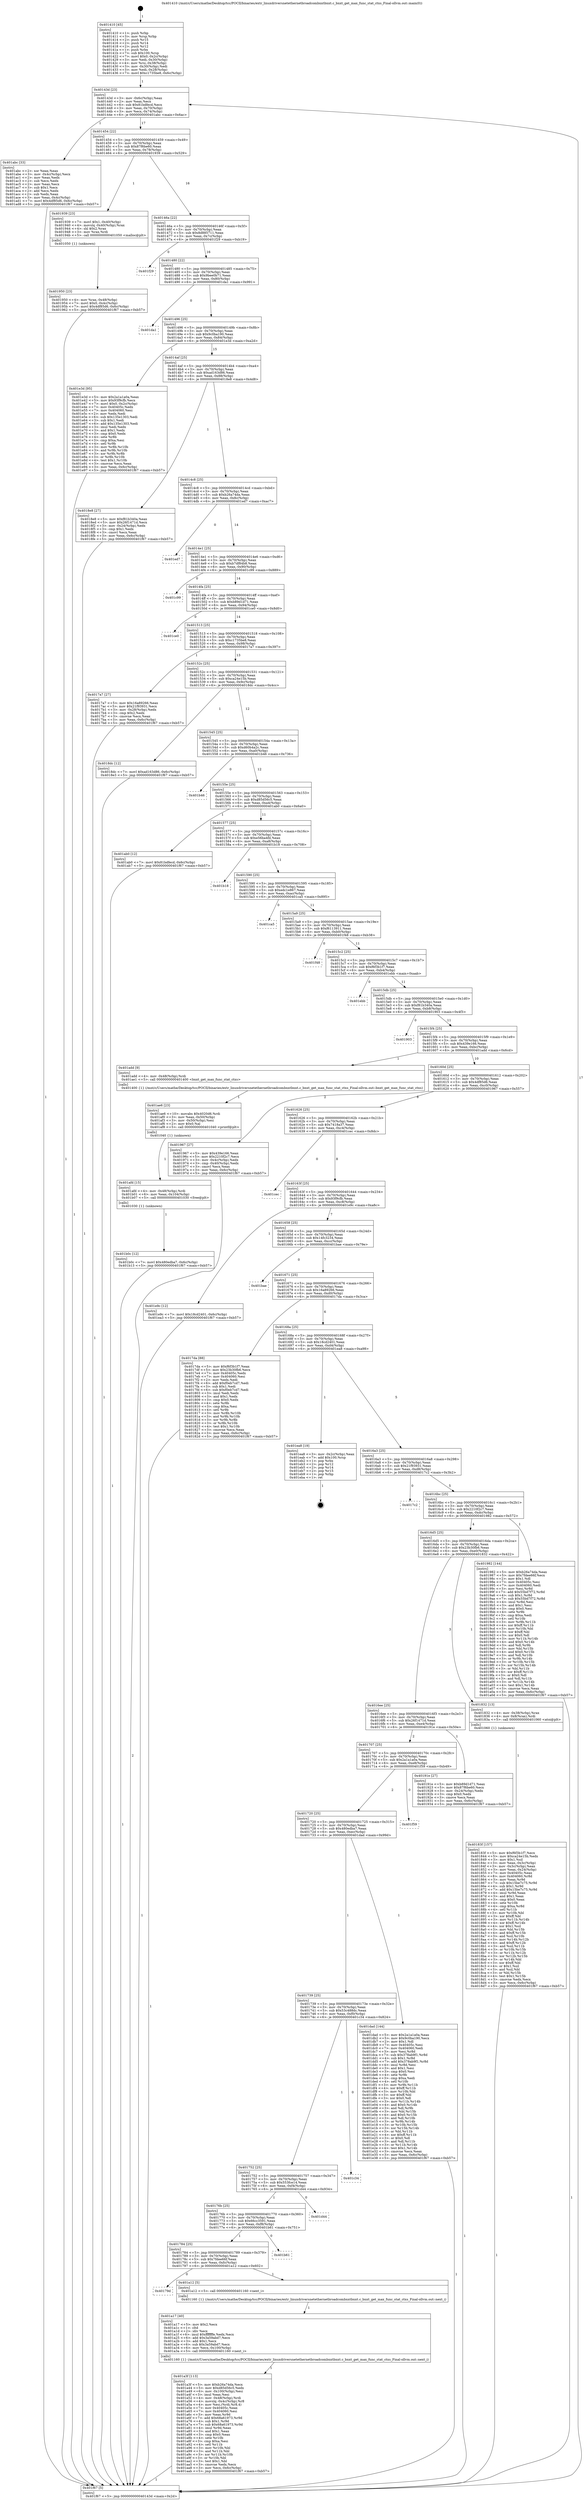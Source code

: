 digraph "0x401410" {
  label = "0x401410 (/mnt/c/Users/mathe/Desktop/tcc/POCII/binaries/extr_linuxdriversnetethernetbroadcombnxtbnxt.c_bnxt_get_max_func_stat_ctxs_Final-ollvm.out::main(0))"
  labelloc = "t"
  node[shape=record]

  Entry [label="",width=0.3,height=0.3,shape=circle,fillcolor=black,style=filled]
  "0x40143d" [label="{
     0x40143d [23]\l
     | [instrs]\l
     &nbsp;&nbsp;0x40143d \<+3\>: mov -0x6c(%rbp),%eax\l
     &nbsp;&nbsp;0x401440 \<+2\>: mov %eax,%ecx\l
     &nbsp;&nbsp;0x401442 \<+6\>: sub $0x81bdfecd,%ecx\l
     &nbsp;&nbsp;0x401448 \<+3\>: mov %eax,-0x70(%rbp)\l
     &nbsp;&nbsp;0x40144b \<+3\>: mov %ecx,-0x74(%rbp)\l
     &nbsp;&nbsp;0x40144e \<+6\>: je 0000000000401abc \<main+0x6ac\>\l
  }"]
  "0x401abc" [label="{
     0x401abc [33]\l
     | [instrs]\l
     &nbsp;&nbsp;0x401abc \<+2\>: xor %eax,%eax\l
     &nbsp;&nbsp;0x401abe \<+3\>: mov -0x4c(%rbp),%ecx\l
     &nbsp;&nbsp;0x401ac1 \<+2\>: mov %eax,%edx\l
     &nbsp;&nbsp;0x401ac3 \<+2\>: sub %ecx,%edx\l
     &nbsp;&nbsp;0x401ac5 \<+2\>: mov %eax,%ecx\l
     &nbsp;&nbsp;0x401ac7 \<+3\>: sub $0x1,%ecx\l
     &nbsp;&nbsp;0x401aca \<+2\>: add %ecx,%edx\l
     &nbsp;&nbsp;0x401acc \<+2\>: sub %edx,%eax\l
     &nbsp;&nbsp;0x401ace \<+3\>: mov %eax,-0x4c(%rbp)\l
     &nbsp;&nbsp;0x401ad1 \<+7\>: movl $0x4df85d6,-0x6c(%rbp)\l
     &nbsp;&nbsp;0x401ad8 \<+5\>: jmp 0000000000401f67 \<main+0xb57\>\l
  }"]
  "0x401454" [label="{
     0x401454 [22]\l
     | [instrs]\l
     &nbsp;&nbsp;0x401454 \<+5\>: jmp 0000000000401459 \<main+0x49\>\l
     &nbsp;&nbsp;0x401459 \<+3\>: mov -0x70(%rbp),%eax\l
     &nbsp;&nbsp;0x40145c \<+5\>: sub $0x87f6be60,%eax\l
     &nbsp;&nbsp;0x401461 \<+3\>: mov %eax,-0x78(%rbp)\l
     &nbsp;&nbsp;0x401464 \<+6\>: je 0000000000401939 \<main+0x529\>\l
  }"]
  Exit [label="",width=0.3,height=0.3,shape=circle,fillcolor=black,style=filled,peripheries=2]
  "0x401939" [label="{
     0x401939 [23]\l
     | [instrs]\l
     &nbsp;&nbsp;0x401939 \<+7\>: movl $0x1,-0x40(%rbp)\l
     &nbsp;&nbsp;0x401940 \<+4\>: movslq -0x40(%rbp),%rax\l
     &nbsp;&nbsp;0x401944 \<+4\>: shl $0x2,%rax\l
     &nbsp;&nbsp;0x401948 \<+3\>: mov %rax,%rdi\l
     &nbsp;&nbsp;0x40194b \<+5\>: call 0000000000401050 \<malloc@plt\>\l
     | [calls]\l
     &nbsp;&nbsp;0x401050 \{1\} (unknown)\l
  }"]
  "0x40146a" [label="{
     0x40146a [22]\l
     | [instrs]\l
     &nbsp;&nbsp;0x40146a \<+5\>: jmp 000000000040146f \<main+0x5f\>\l
     &nbsp;&nbsp;0x40146f \<+3\>: mov -0x70(%rbp),%eax\l
     &nbsp;&nbsp;0x401472 \<+5\>: sub $0x8d885711,%eax\l
     &nbsp;&nbsp;0x401477 \<+3\>: mov %eax,-0x7c(%rbp)\l
     &nbsp;&nbsp;0x40147a \<+6\>: je 0000000000401f29 \<main+0xb19\>\l
  }"]
  "0x401b0c" [label="{
     0x401b0c [12]\l
     | [instrs]\l
     &nbsp;&nbsp;0x401b0c \<+7\>: movl $0x480edba7,-0x6c(%rbp)\l
     &nbsp;&nbsp;0x401b13 \<+5\>: jmp 0000000000401f67 \<main+0xb57\>\l
  }"]
  "0x401f29" [label="{
     0x401f29\l
  }", style=dashed]
  "0x401480" [label="{
     0x401480 [22]\l
     | [instrs]\l
     &nbsp;&nbsp;0x401480 \<+5\>: jmp 0000000000401485 \<main+0x75\>\l
     &nbsp;&nbsp;0x401485 \<+3\>: mov -0x70(%rbp),%eax\l
     &nbsp;&nbsp;0x401488 \<+5\>: sub $0x9bee0b71,%eax\l
     &nbsp;&nbsp;0x40148d \<+3\>: mov %eax,-0x80(%rbp)\l
     &nbsp;&nbsp;0x401490 \<+6\>: je 0000000000401da1 \<main+0x991\>\l
  }"]
  "0x401afd" [label="{
     0x401afd [15]\l
     | [instrs]\l
     &nbsp;&nbsp;0x401afd \<+4\>: mov -0x48(%rbp),%rdi\l
     &nbsp;&nbsp;0x401b01 \<+6\>: mov %eax,-0x104(%rbp)\l
     &nbsp;&nbsp;0x401b07 \<+5\>: call 0000000000401030 \<free@plt\>\l
     | [calls]\l
     &nbsp;&nbsp;0x401030 \{1\} (unknown)\l
  }"]
  "0x401da1" [label="{
     0x401da1\l
  }", style=dashed]
  "0x401496" [label="{
     0x401496 [25]\l
     | [instrs]\l
     &nbsp;&nbsp;0x401496 \<+5\>: jmp 000000000040149b \<main+0x8b\>\l
     &nbsp;&nbsp;0x40149b \<+3\>: mov -0x70(%rbp),%eax\l
     &nbsp;&nbsp;0x40149e \<+5\>: sub $0x9c0ba190,%eax\l
     &nbsp;&nbsp;0x4014a3 \<+6\>: mov %eax,-0x84(%rbp)\l
     &nbsp;&nbsp;0x4014a9 \<+6\>: je 0000000000401e3d \<main+0xa2d\>\l
  }"]
  "0x401ae6" [label="{
     0x401ae6 [23]\l
     | [instrs]\l
     &nbsp;&nbsp;0x401ae6 \<+10\>: movabs $0x4020d6,%rdi\l
     &nbsp;&nbsp;0x401af0 \<+3\>: mov %eax,-0x50(%rbp)\l
     &nbsp;&nbsp;0x401af3 \<+3\>: mov -0x50(%rbp),%esi\l
     &nbsp;&nbsp;0x401af6 \<+2\>: mov $0x0,%al\l
     &nbsp;&nbsp;0x401af8 \<+5\>: call 0000000000401040 \<printf@plt\>\l
     | [calls]\l
     &nbsp;&nbsp;0x401040 \{1\} (unknown)\l
  }"]
  "0x401e3d" [label="{
     0x401e3d [95]\l
     | [instrs]\l
     &nbsp;&nbsp;0x401e3d \<+5\>: mov $0x2a1a1a0a,%eax\l
     &nbsp;&nbsp;0x401e42 \<+5\>: mov $0x93f9cfb,%ecx\l
     &nbsp;&nbsp;0x401e47 \<+7\>: movl $0x0,-0x2c(%rbp)\l
     &nbsp;&nbsp;0x401e4e \<+7\>: mov 0x40405c,%edx\l
     &nbsp;&nbsp;0x401e55 \<+7\>: mov 0x404060,%esi\l
     &nbsp;&nbsp;0x401e5c \<+2\>: mov %edx,%edi\l
     &nbsp;&nbsp;0x401e5e \<+6\>: sub $0x135e1303,%edi\l
     &nbsp;&nbsp;0x401e64 \<+3\>: sub $0x1,%edi\l
     &nbsp;&nbsp;0x401e67 \<+6\>: add $0x135e1303,%edi\l
     &nbsp;&nbsp;0x401e6d \<+3\>: imul %edi,%edx\l
     &nbsp;&nbsp;0x401e70 \<+3\>: and $0x1,%edx\l
     &nbsp;&nbsp;0x401e73 \<+3\>: cmp $0x0,%edx\l
     &nbsp;&nbsp;0x401e76 \<+4\>: sete %r8b\l
     &nbsp;&nbsp;0x401e7a \<+3\>: cmp $0xa,%esi\l
     &nbsp;&nbsp;0x401e7d \<+4\>: setl %r9b\l
     &nbsp;&nbsp;0x401e81 \<+3\>: mov %r8b,%r10b\l
     &nbsp;&nbsp;0x401e84 \<+3\>: and %r9b,%r10b\l
     &nbsp;&nbsp;0x401e87 \<+3\>: xor %r9b,%r8b\l
     &nbsp;&nbsp;0x401e8a \<+3\>: or %r8b,%r10b\l
     &nbsp;&nbsp;0x401e8d \<+4\>: test $0x1,%r10b\l
     &nbsp;&nbsp;0x401e91 \<+3\>: cmovne %ecx,%eax\l
     &nbsp;&nbsp;0x401e94 \<+3\>: mov %eax,-0x6c(%rbp)\l
     &nbsp;&nbsp;0x401e97 \<+5\>: jmp 0000000000401f67 \<main+0xb57\>\l
  }"]
  "0x4014af" [label="{
     0x4014af [25]\l
     | [instrs]\l
     &nbsp;&nbsp;0x4014af \<+5\>: jmp 00000000004014b4 \<main+0xa4\>\l
     &nbsp;&nbsp;0x4014b4 \<+3\>: mov -0x70(%rbp),%eax\l
     &nbsp;&nbsp;0x4014b7 \<+5\>: sub $0xad163d86,%eax\l
     &nbsp;&nbsp;0x4014bc \<+6\>: mov %eax,-0x88(%rbp)\l
     &nbsp;&nbsp;0x4014c2 \<+6\>: je 00000000004018e8 \<main+0x4d8\>\l
  }"]
  "0x401a3f" [label="{
     0x401a3f [113]\l
     | [instrs]\l
     &nbsp;&nbsp;0x401a3f \<+5\>: mov $0xb26a74da,%ecx\l
     &nbsp;&nbsp;0x401a44 \<+5\>: mov $0xd85d56c5,%edx\l
     &nbsp;&nbsp;0x401a49 \<+6\>: mov -0x100(%rbp),%esi\l
     &nbsp;&nbsp;0x401a4f \<+3\>: imul %eax,%esi\l
     &nbsp;&nbsp;0x401a52 \<+4\>: mov -0x48(%rbp),%rdi\l
     &nbsp;&nbsp;0x401a56 \<+4\>: movslq -0x4c(%rbp),%r8\l
     &nbsp;&nbsp;0x401a5a \<+4\>: mov %esi,(%rdi,%r8,4)\l
     &nbsp;&nbsp;0x401a5e \<+7\>: mov 0x40405c,%eax\l
     &nbsp;&nbsp;0x401a65 \<+7\>: mov 0x404060,%esi\l
     &nbsp;&nbsp;0x401a6c \<+3\>: mov %eax,%r9d\l
     &nbsp;&nbsp;0x401a6f \<+7\>: add $0x68a61973,%r9d\l
     &nbsp;&nbsp;0x401a76 \<+4\>: sub $0x1,%r9d\l
     &nbsp;&nbsp;0x401a7a \<+7\>: sub $0x68a61973,%r9d\l
     &nbsp;&nbsp;0x401a81 \<+4\>: imul %r9d,%eax\l
     &nbsp;&nbsp;0x401a85 \<+3\>: and $0x1,%eax\l
     &nbsp;&nbsp;0x401a88 \<+3\>: cmp $0x0,%eax\l
     &nbsp;&nbsp;0x401a8b \<+4\>: sete %r10b\l
     &nbsp;&nbsp;0x401a8f \<+3\>: cmp $0xa,%esi\l
     &nbsp;&nbsp;0x401a92 \<+4\>: setl %r11b\l
     &nbsp;&nbsp;0x401a96 \<+3\>: mov %r10b,%bl\l
     &nbsp;&nbsp;0x401a99 \<+3\>: and %r11b,%bl\l
     &nbsp;&nbsp;0x401a9c \<+3\>: xor %r11b,%r10b\l
     &nbsp;&nbsp;0x401a9f \<+3\>: or %r10b,%bl\l
     &nbsp;&nbsp;0x401aa2 \<+3\>: test $0x1,%bl\l
     &nbsp;&nbsp;0x401aa5 \<+3\>: cmovne %edx,%ecx\l
     &nbsp;&nbsp;0x401aa8 \<+3\>: mov %ecx,-0x6c(%rbp)\l
     &nbsp;&nbsp;0x401aab \<+5\>: jmp 0000000000401f67 \<main+0xb57\>\l
  }"]
  "0x4018e8" [label="{
     0x4018e8 [27]\l
     | [instrs]\l
     &nbsp;&nbsp;0x4018e8 \<+5\>: mov $0xf81b340a,%eax\l
     &nbsp;&nbsp;0x4018ed \<+5\>: mov $0x26f1471d,%ecx\l
     &nbsp;&nbsp;0x4018f2 \<+3\>: mov -0x24(%rbp),%edx\l
     &nbsp;&nbsp;0x4018f5 \<+3\>: cmp $0x1,%edx\l
     &nbsp;&nbsp;0x4018f8 \<+3\>: cmovl %ecx,%eax\l
     &nbsp;&nbsp;0x4018fb \<+3\>: mov %eax,-0x6c(%rbp)\l
     &nbsp;&nbsp;0x4018fe \<+5\>: jmp 0000000000401f67 \<main+0xb57\>\l
  }"]
  "0x4014c8" [label="{
     0x4014c8 [25]\l
     | [instrs]\l
     &nbsp;&nbsp;0x4014c8 \<+5\>: jmp 00000000004014cd \<main+0xbd\>\l
     &nbsp;&nbsp;0x4014cd \<+3\>: mov -0x70(%rbp),%eax\l
     &nbsp;&nbsp;0x4014d0 \<+5\>: sub $0xb26a74da,%eax\l
     &nbsp;&nbsp;0x4014d5 \<+6\>: mov %eax,-0x8c(%rbp)\l
     &nbsp;&nbsp;0x4014db \<+6\>: je 0000000000401ed7 \<main+0xac7\>\l
  }"]
  "0x401a17" [label="{
     0x401a17 [40]\l
     | [instrs]\l
     &nbsp;&nbsp;0x401a17 \<+5\>: mov $0x2,%ecx\l
     &nbsp;&nbsp;0x401a1c \<+1\>: cltd\l
     &nbsp;&nbsp;0x401a1d \<+2\>: idiv %ecx\l
     &nbsp;&nbsp;0x401a1f \<+6\>: imul $0xfffffffe,%edx,%ecx\l
     &nbsp;&nbsp;0x401a25 \<+6\>: add $0x3a59abd7,%ecx\l
     &nbsp;&nbsp;0x401a2b \<+3\>: add $0x1,%ecx\l
     &nbsp;&nbsp;0x401a2e \<+6\>: sub $0x3a59abd7,%ecx\l
     &nbsp;&nbsp;0x401a34 \<+6\>: mov %ecx,-0x100(%rbp)\l
     &nbsp;&nbsp;0x401a3a \<+5\>: call 0000000000401160 \<next_i\>\l
     | [calls]\l
     &nbsp;&nbsp;0x401160 \{1\} (/mnt/c/Users/mathe/Desktop/tcc/POCII/binaries/extr_linuxdriversnetethernetbroadcombnxtbnxt.c_bnxt_get_max_func_stat_ctxs_Final-ollvm.out::next_i)\l
  }"]
  "0x401ed7" [label="{
     0x401ed7\l
  }", style=dashed]
  "0x4014e1" [label="{
     0x4014e1 [25]\l
     | [instrs]\l
     &nbsp;&nbsp;0x4014e1 \<+5\>: jmp 00000000004014e6 \<main+0xd6\>\l
     &nbsp;&nbsp;0x4014e6 \<+3\>: mov -0x70(%rbp),%eax\l
     &nbsp;&nbsp;0x4014e9 \<+5\>: sub $0xb7df84b8,%eax\l
     &nbsp;&nbsp;0x4014ee \<+6\>: mov %eax,-0x90(%rbp)\l
     &nbsp;&nbsp;0x4014f4 \<+6\>: je 0000000000401c99 \<main+0x889\>\l
  }"]
  "0x40179d" [label="{
     0x40179d\l
  }", style=dashed]
  "0x401c99" [label="{
     0x401c99\l
  }", style=dashed]
  "0x4014fa" [label="{
     0x4014fa [25]\l
     | [instrs]\l
     &nbsp;&nbsp;0x4014fa \<+5\>: jmp 00000000004014ff \<main+0xef\>\l
     &nbsp;&nbsp;0x4014ff \<+3\>: mov -0x70(%rbp),%eax\l
     &nbsp;&nbsp;0x401502 \<+5\>: sub $0xb89d1d71,%eax\l
     &nbsp;&nbsp;0x401507 \<+6\>: mov %eax,-0x94(%rbp)\l
     &nbsp;&nbsp;0x40150d \<+6\>: je 0000000000401ce0 \<main+0x8d0\>\l
  }"]
  "0x401a12" [label="{
     0x401a12 [5]\l
     | [instrs]\l
     &nbsp;&nbsp;0x401a12 \<+5\>: call 0000000000401160 \<next_i\>\l
     | [calls]\l
     &nbsp;&nbsp;0x401160 \{1\} (/mnt/c/Users/mathe/Desktop/tcc/POCII/binaries/extr_linuxdriversnetethernetbroadcombnxtbnxt.c_bnxt_get_max_func_stat_ctxs_Final-ollvm.out::next_i)\l
  }"]
  "0x401ce0" [label="{
     0x401ce0\l
  }", style=dashed]
  "0x401513" [label="{
     0x401513 [25]\l
     | [instrs]\l
     &nbsp;&nbsp;0x401513 \<+5\>: jmp 0000000000401518 \<main+0x108\>\l
     &nbsp;&nbsp;0x401518 \<+3\>: mov -0x70(%rbp),%eax\l
     &nbsp;&nbsp;0x40151b \<+5\>: sub $0xc1735be8,%eax\l
     &nbsp;&nbsp;0x401520 \<+6\>: mov %eax,-0x98(%rbp)\l
     &nbsp;&nbsp;0x401526 \<+6\>: je 00000000004017a7 \<main+0x397\>\l
  }"]
  "0x401784" [label="{
     0x401784 [25]\l
     | [instrs]\l
     &nbsp;&nbsp;0x401784 \<+5\>: jmp 0000000000401789 \<main+0x379\>\l
     &nbsp;&nbsp;0x401789 \<+3\>: mov -0x70(%rbp),%eax\l
     &nbsp;&nbsp;0x40178c \<+5\>: sub $0x7fdee66f,%eax\l
     &nbsp;&nbsp;0x401791 \<+6\>: mov %eax,-0xfc(%rbp)\l
     &nbsp;&nbsp;0x401797 \<+6\>: je 0000000000401a12 \<main+0x602\>\l
  }"]
  "0x4017a7" [label="{
     0x4017a7 [27]\l
     | [instrs]\l
     &nbsp;&nbsp;0x4017a7 \<+5\>: mov $0x16a89266,%eax\l
     &nbsp;&nbsp;0x4017ac \<+5\>: mov $0x21f93931,%ecx\l
     &nbsp;&nbsp;0x4017b1 \<+3\>: mov -0x28(%rbp),%edx\l
     &nbsp;&nbsp;0x4017b4 \<+3\>: cmp $0x2,%edx\l
     &nbsp;&nbsp;0x4017b7 \<+3\>: cmovne %ecx,%eax\l
     &nbsp;&nbsp;0x4017ba \<+3\>: mov %eax,-0x6c(%rbp)\l
     &nbsp;&nbsp;0x4017bd \<+5\>: jmp 0000000000401f67 \<main+0xb57\>\l
  }"]
  "0x40152c" [label="{
     0x40152c [25]\l
     | [instrs]\l
     &nbsp;&nbsp;0x40152c \<+5\>: jmp 0000000000401531 \<main+0x121\>\l
     &nbsp;&nbsp;0x401531 \<+3\>: mov -0x70(%rbp),%eax\l
     &nbsp;&nbsp;0x401534 \<+5\>: sub $0xca24e15b,%eax\l
     &nbsp;&nbsp;0x401539 \<+6\>: mov %eax,-0x9c(%rbp)\l
     &nbsp;&nbsp;0x40153f \<+6\>: je 00000000004018dc \<main+0x4cc\>\l
  }"]
  "0x401f67" [label="{
     0x401f67 [5]\l
     | [instrs]\l
     &nbsp;&nbsp;0x401f67 \<+5\>: jmp 000000000040143d \<main+0x2d\>\l
  }"]
  "0x401410" [label="{
     0x401410 [45]\l
     | [instrs]\l
     &nbsp;&nbsp;0x401410 \<+1\>: push %rbp\l
     &nbsp;&nbsp;0x401411 \<+3\>: mov %rsp,%rbp\l
     &nbsp;&nbsp;0x401414 \<+2\>: push %r15\l
     &nbsp;&nbsp;0x401416 \<+2\>: push %r14\l
     &nbsp;&nbsp;0x401418 \<+2\>: push %r12\l
     &nbsp;&nbsp;0x40141a \<+1\>: push %rbx\l
     &nbsp;&nbsp;0x40141b \<+7\>: sub $0x100,%rsp\l
     &nbsp;&nbsp;0x401422 \<+7\>: movl $0x0,-0x2c(%rbp)\l
     &nbsp;&nbsp;0x401429 \<+3\>: mov %edi,-0x30(%rbp)\l
     &nbsp;&nbsp;0x40142c \<+4\>: mov %rsi,-0x38(%rbp)\l
     &nbsp;&nbsp;0x401430 \<+3\>: mov -0x30(%rbp),%edi\l
     &nbsp;&nbsp;0x401433 \<+3\>: mov %edi,-0x28(%rbp)\l
     &nbsp;&nbsp;0x401436 \<+7\>: movl $0xc1735be8,-0x6c(%rbp)\l
  }"]
  "0x401b61" [label="{
     0x401b61\l
  }", style=dashed]
  "0x4018dc" [label="{
     0x4018dc [12]\l
     | [instrs]\l
     &nbsp;&nbsp;0x4018dc \<+7\>: movl $0xad163d86,-0x6c(%rbp)\l
     &nbsp;&nbsp;0x4018e3 \<+5\>: jmp 0000000000401f67 \<main+0xb57\>\l
  }"]
  "0x401545" [label="{
     0x401545 [25]\l
     | [instrs]\l
     &nbsp;&nbsp;0x401545 \<+5\>: jmp 000000000040154a \<main+0x13a\>\l
     &nbsp;&nbsp;0x40154a \<+3\>: mov -0x70(%rbp),%eax\l
     &nbsp;&nbsp;0x40154d \<+5\>: sub $0xd60b4a2c,%eax\l
     &nbsp;&nbsp;0x401552 \<+6\>: mov %eax,-0xa0(%rbp)\l
     &nbsp;&nbsp;0x401558 \<+6\>: je 0000000000401b46 \<main+0x736\>\l
  }"]
  "0x40176b" [label="{
     0x40176b [25]\l
     | [instrs]\l
     &nbsp;&nbsp;0x40176b \<+5\>: jmp 0000000000401770 \<main+0x360\>\l
     &nbsp;&nbsp;0x401770 \<+3\>: mov -0x70(%rbp),%eax\l
     &nbsp;&nbsp;0x401773 \<+5\>: sub $0x66cc3591,%eax\l
     &nbsp;&nbsp;0x401778 \<+6\>: mov %eax,-0xf8(%rbp)\l
     &nbsp;&nbsp;0x40177e \<+6\>: je 0000000000401b61 \<main+0x751\>\l
  }"]
  "0x401b46" [label="{
     0x401b46\l
  }", style=dashed]
  "0x40155e" [label="{
     0x40155e [25]\l
     | [instrs]\l
     &nbsp;&nbsp;0x40155e \<+5\>: jmp 0000000000401563 \<main+0x153\>\l
     &nbsp;&nbsp;0x401563 \<+3\>: mov -0x70(%rbp),%eax\l
     &nbsp;&nbsp;0x401566 \<+5\>: sub $0xd85d56c5,%eax\l
     &nbsp;&nbsp;0x40156b \<+6\>: mov %eax,-0xa4(%rbp)\l
     &nbsp;&nbsp;0x401571 \<+6\>: je 0000000000401ab0 \<main+0x6a0\>\l
  }"]
  "0x401d44" [label="{
     0x401d44\l
  }", style=dashed]
  "0x401ab0" [label="{
     0x401ab0 [12]\l
     | [instrs]\l
     &nbsp;&nbsp;0x401ab0 \<+7\>: movl $0x81bdfecd,-0x6c(%rbp)\l
     &nbsp;&nbsp;0x401ab7 \<+5\>: jmp 0000000000401f67 \<main+0xb57\>\l
  }"]
  "0x401577" [label="{
     0x401577 [25]\l
     | [instrs]\l
     &nbsp;&nbsp;0x401577 \<+5\>: jmp 000000000040157c \<main+0x16c\>\l
     &nbsp;&nbsp;0x40157c \<+3\>: mov -0x70(%rbp),%eax\l
     &nbsp;&nbsp;0x40157f \<+5\>: sub $0xe56ba4fd,%eax\l
     &nbsp;&nbsp;0x401584 \<+6\>: mov %eax,-0xa8(%rbp)\l
     &nbsp;&nbsp;0x40158a \<+6\>: je 0000000000401b18 \<main+0x708\>\l
  }"]
  "0x401752" [label="{
     0x401752 [25]\l
     | [instrs]\l
     &nbsp;&nbsp;0x401752 \<+5\>: jmp 0000000000401757 \<main+0x347\>\l
     &nbsp;&nbsp;0x401757 \<+3\>: mov -0x70(%rbp),%eax\l
     &nbsp;&nbsp;0x40175a \<+5\>: sub $0x553fce14,%eax\l
     &nbsp;&nbsp;0x40175f \<+6\>: mov %eax,-0xf4(%rbp)\l
     &nbsp;&nbsp;0x401765 \<+6\>: je 0000000000401d44 \<main+0x934\>\l
  }"]
  "0x401b18" [label="{
     0x401b18\l
  }", style=dashed]
  "0x401590" [label="{
     0x401590 [25]\l
     | [instrs]\l
     &nbsp;&nbsp;0x401590 \<+5\>: jmp 0000000000401595 \<main+0x185\>\l
     &nbsp;&nbsp;0x401595 \<+3\>: mov -0x70(%rbp),%eax\l
     &nbsp;&nbsp;0x401598 \<+5\>: sub $0xedc1e867,%eax\l
     &nbsp;&nbsp;0x40159d \<+6\>: mov %eax,-0xac(%rbp)\l
     &nbsp;&nbsp;0x4015a3 \<+6\>: je 0000000000401ca5 \<main+0x895\>\l
  }"]
  "0x401c34" [label="{
     0x401c34\l
  }", style=dashed]
  "0x401ca5" [label="{
     0x401ca5\l
  }", style=dashed]
  "0x4015a9" [label="{
     0x4015a9 [25]\l
     | [instrs]\l
     &nbsp;&nbsp;0x4015a9 \<+5\>: jmp 00000000004015ae \<main+0x19e\>\l
     &nbsp;&nbsp;0x4015ae \<+3\>: mov -0x70(%rbp),%eax\l
     &nbsp;&nbsp;0x4015b1 \<+5\>: sub $0xf6113911,%eax\l
     &nbsp;&nbsp;0x4015b6 \<+6\>: mov %eax,-0xb0(%rbp)\l
     &nbsp;&nbsp;0x4015bc \<+6\>: je 0000000000401f48 \<main+0xb38\>\l
  }"]
  "0x401739" [label="{
     0x401739 [25]\l
     | [instrs]\l
     &nbsp;&nbsp;0x401739 \<+5\>: jmp 000000000040173e \<main+0x32e\>\l
     &nbsp;&nbsp;0x40173e \<+3\>: mov -0x70(%rbp),%eax\l
     &nbsp;&nbsp;0x401741 \<+5\>: sub $0x53c488dc,%eax\l
     &nbsp;&nbsp;0x401746 \<+6\>: mov %eax,-0xf0(%rbp)\l
     &nbsp;&nbsp;0x40174c \<+6\>: je 0000000000401c34 \<main+0x824\>\l
  }"]
  "0x401f48" [label="{
     0x401f48\l
  }", style=dashed]
  "0x4015c2" [label="{
     0x4015c2 [25]\l
     | [instrs]\l
     &nbsp;&nbsp;0x4015c2 \<+5\>: jmp 00000000004015c7 \<main+0x1b7\>\l
     &nbsp;&nbsp;0x4015c7 \<+3\>: mov -0x70(%rbp),%eax\l
     &nbsp;&nbsp;0x4015ca \<+5\>: sub $0xf6f3b1f7,%eax\l
     &nbsp;&nbsp;0x4015cf \<+6\>: mov %eax,-0xb4(%rbp)\l
     &nbsp;&nbsp;0x4015d5 \<+6\>: je 0000000000401ebb \<main+0xaab\>\l
  }"]
  "0x401dad" [label="{
     0x401dad [144]\l
     | [instrs]\l
     &nbsp;&nbsp;0x401dad \<+5\>: mov $0x2a1a1a0a,%eax\l
     &nbsp;&nbsp;0x401db2 \<+5\>: mov $0x9c0ba190,%ecx\l
     &nbsp;&nbsp;0x401db7 \<+2\>: mov $0x1,%dl\l
     &nbsp;&nbsp;0x401db9 \<+7\>: mov 0x40405c,%esi\l
     &nbsp;&nbsp;0x401dc0 \<+7\>: mov 0x404060,%edi\l
     &nbsp;&nbsp;0x401dc7 \<+3\>: mov %esi,%r8d\l
     &nbsp;&nbsp;0x401dca \<+7\>: sub $0x378ab9f1,%r8d\l
     &nbsp;&nbsp;0x401dd1 \<+4\>: sub $0x1,%r8d\l
     &nbsp;&nbsp;0x401dd5 \<+7\>: add $0x378ab9f1,%r8d\l
     &nbsp;&nbsp;0x401ddc \<+4\>: imul %r8d,%esi\l
     &nbsp;&nbsp;0x401de0 \<+3\>: and $0x1,%esi\l
     &nbsp;&nbsp;0x401de3 \<+3\>: cmp $0x0,%esi\l
     &nbsp;&nbsp;0x401de6 \<+4\>: sete %r9b\l
     &nbsp;&nbsp;0x401dea \<+3\>: cmp $0xa,%edi\l
     &nbsp;&nbsp;0x401ded \<+4\>: setl %r10b\l
     &nbsp;&nbsp;0x401df1 \<+3\>: mov %r9b,%r11b\l
     &nbsp;&nbsp;0x401df4 \<+4\>: xor $0xff,%r11b\l
     &nbsp;&nbsp;0x401df8 \<+3\>: mov %r10b,%bl\l
     &nbsp;&nbsp;0x401dfb \<+3\>: xor $0xff,%bl\l
     &nbsp;&nbsp;0x401dfe \<+3\>: xor $0x0,%dl\l
     &nbsp;&nbsp;0x401e01 \<+3\>: mov %r11b,%r14b\l
     &nbsp;&nbsp;0x401e04 \<+4\>: and $0x0,%r14b\l
     &nbsp;&nbsp;0x401e08 \<+3\>: and %dl,%r9b\l
     &nbsp;&nbsp;0x401e0b \<+3\>: mov %bl,%r15b\l
     &nbsp;&nbsp;0x401e0e \<+4\>: and $0x0,%r15b\l
     &nbsp;&nbsp;0x401e12 \<+3\>: and %dl,%r10b\l
     &nbsp;&nbsp;0x401e15 \<+3\>: or %r9b,%r14b\l
     &nbsp;&nbsp;0x401e18 \<+3\>: or %r10b,%r15b\l
     &nbsp;&nbsp;0x401e1b \<+3\>: xor %r15b,%r14b\l
     &nbsp;&nbsp;0x401e1e \<+3\>: or %bl,%r11b\l
     &nbsp;&nbsp;0x401e21 \<+4\>: xor $0xff,%r11b\l
     &nbsp;&nbsp;0x401e25 \<+3\>: or $0x0,%dl\l
     &nbsp;&nbsp;0x401e28 \<+3\>: and %dl,%r11b\l
     &nbsp;&nbsp;0x401e2b \<+3\>: or %r11b,%r14b\l
     &nbsp;&nbsp;0x401e2e \<+4\>: test $0x1,%r14b\l
     &nbsp;&nbsp;0x401e32 \<+3\>: cmovne %ecx,%eax\l
     &nbsp;&nbsp;0x401e35 \<+3\>: mov %eax,-0x6c(%rbp)\l
     &nbsp;&nbsp;0x401e38 \<+5\>: jmp 0000000000401f67 \<main+0xb57\>\l
  }"]
  "0x401ebb" [label="{
     0x401ebb\l
  }", style=dashed]
  "0x4015db" [label="{
     0x4015db [25]\l
     | [instrs]\l
     &nbsp;&nbsp;0x4015db \<+5\>: jmp 00000000004015e0 \<main+0x1d0\>\l
     &nbsp;&nbsp;0x4015e0 \<+3\>: mov -0x70(%rbp),%eax\l
     &nbsp;&nbsp;0x4015e3 \<+5\>: sub $0xf81b340a,%eax\l
     &nbsp;&nbsp;0x4015e8 \<+6\>: mov %eax,-0xb8(%rbp)\l
     &nbsp;&nbsp;0x4015ee \<+6\>: je 0000000000401903 \<main+0x4f3\>\l
  }"]
  "0x401720" [label="{
     0x401720 [25]\l
     | [instrs]\l
     &nbsp;&nbsp;0x401720 \<+5\>: jmp 0000000000401725 \<main+0x315\>\l
     &nbsp;&nbsp;0x401725 \<+3\>: mov -0x70(%rbp),%eax\l
     &nbsp;&nbsp;0x401728 \<+5\>: sub $0x480edba7,%eax\l
     &nbsp;&nbsp;0x40172d \<+6\>: mov %eax,-0xec(%rbp)\l
     &nbsp;&nbsp;0x401733 \<+6\>: je 0000000000401dad \<main+0x99d\>\l
  }"]
  "0x401903" [label="{
     0x401903\l
  }", style=dashed]
  "0x4015f4" [label="{
     0x4015f4 [25]\l
     | [instrs]\l
     &nbsp;&nbsp;0x4015f4 \<+5\>: jmp 00000000004015f9 \<main+0x1e9\>\l
     &nbsp;&nbsp;0x4015f9 \<+3\>: mov -0x70(%rbp),%eax\l
     &nbsp;&nbsp;0x4015fc \<+5\>: sub $0x439e166,%eax\l
     &nbsp;&nbsp;0x401601 \<+6\>: mov %eax,-0xbc(%rbp)\l
     &nbsp;&nbsp;0x401607 \<+6\>: je 0000000000401add \<main+0x6cd\>\l
  }"]
  "0x401f59" [label="{
     0x401f59\l
  }", style=dashed]
  "0x401add" [label="{
     0x401add [9]\l
     | [instrs]\l
     &nbsp;&nbsp;0x401add \<+4\>: mov -0x48(%rbp),%rdi\l
     &nbsp;&nbsp;0x401ae1 \<+5\>: call 0000000000401400 \<bnxt_get_max_func_stat_ctxs\>\l
     | [calls]\l
     &nbsp;&nbsp;0x401400 \{1\} (/mnt/c/Users/mathe/Desktop/tcc/POCII/binaries/extr_linuxdriversnetethernetbroadcombnxtbnxt.c_bnxt_get_max_func_stat_ctxs_Final-ollvm.out::bnxt_get_max_func_stat_ctxs)\l
  }"]
  "0x40160d" [label="{
     0x40160d [25]\l
     | [instrs]\l
     &nbsp;&nbsp;0x40160d \<+5\>: jmp 0000000000401612 \<main+0x202\>\l
     &nbsp;&nbsp;0x401612 \<+3\>: mov -0x70(%rbp),%eax\l
     &nbsp;&nbsp;0x401615 \<+5\>: sub $0x4df85d6,%eax\l
     &nbsp;&nbsp;0x40161a \<+6\>: mov %eax,-0xc0(%rbp)\l
     &nbsp;&nbsp;0x401620 \<+6\>: je 0000000000401967 \<main+0x557\>\l
  }"]
  "0x401950" [label="{
     0x401950 [23]\l
     | [instrs]\l
     &nbsp;&nbsp;0x401950 \<+4\>: mov %rax,-0x48(%rbp)\l
     &nbsp;&nbsp;0x401954 \<+7\>: movl $0x0,-0x4c(%rbp)\l
     &nbsp;&nbsp;0x40195b \<+7\>: movl $0x4df85d6,-0x6c(%rbp)\l
     &nbsp;&nbsp;0x401962 \<+5\>: jmp 0000000000401f67 \<main+0xb57\>\l
  }"]
  "0x401967" [label="{
     0x401967 [27]\l
     | [instrs]\l
     &nbsp;&nbsp;0x401967 \<+5\>: mov $0x439e166,%eax\l
     &nbsp;&nbsp;0x40196c \<+5\>: mov $0x2210f2c7,%ecx\l
     &nbsp;&nbsp;0x401971 \<+3\>: mov -0x4c(%rbp),%edx\l
     &nbsp;&nbsp;0x401974 \<+3\>: cmp -0x40(%rbp),%edx\l
     &nbsp;&nbsp;0x401977 \<+3\>: cmovl %ecx,%eax\l
     &nbsp;&nbsp;0x40197a \<+3\>: mov %eax,-0x6c(%rbp)\l
     &nbsp;&nbsp;0x40197d \<+5\>: jmp 0000000000401f67 \<main+0xb57\>\l
  }"]
  "0x401626" [label="{
     0x401626 [25]\l
     | [instrs]\l
     &nbsp;&nbsp;0x401626 \<+5\>: jmp 000000000040162b \<main+0x21b\>\l
     &nbsp;&nbsp;0x40162b \<+3\>: mov -0x70(%rbp),%eax\l
     &nbsp;&nbsp;0x40162e \<+5\>: sub $0x7418a37,%eax\l
     &nbsp;&nbsp;0x401633 \<+6\>: mov %eax,-0xc4(%rbp)\l
     &nbsp;&nbsp;0x401639 \<+6\>: je 0000000000401cec \<main+0x8dc\>\l
  }"]
  "0x401707" [label="{
     0x401707 [25]\l
     | [instrs]\l
     &nbsp;&nbsp;0x401707 \<+5\>: jmp 000000000040170c \<main+0x2fc\>\l
     &nbsp;&nbsp;0x40170c \<+3\>: mov -0x70(%rbp),%eax\l
     &nbsp;&nbsp;0x40170f \<+5\>: sub $0x2a1a1a0a,%eax\l
     &nbsp;&nbsp;0x401714 \<+6\>: mov %eax,-0xe8(%rbp)\l
     &nbsp;&nbsp;0x40171a \<+6\>: je 0000000000401f59 \<main+0xb49\>\l
  }"]
  "0x401cec" [label="{
     0x401cec\l
  }", style=dashed]
  "0x40163f" [label="{
     0x40163f [25]\l
     | [instrs]\l
     &nbsp;&nbsp;0x40163f \<+5\>: jmp 0000000000401644 \<main+0x234\>\l
     &nbsp;&nbsp;0x401644 \<+3\>: mov -0x70(%rbp),%eax\l
     &nbsp;&nbsp;0x401647 \<+5\>: sub $0x93f9cfb,%eax\l
     &nbsp;&nbsp;0x40164c \<+6\>: mov %eax,-0xc8(%rbp)\l
     &nbsp;&nbsp;0x401652 \<+6\>: je 0000000000401e9c \<main+0xa8c\>\l
  }"]
  "0x40191e" [label="{
     0x40191e [27]\l
     | [instrs]\l
     &nbsp;&nbsp;0x40191e \<+5\>: mov $0xb89d1d71,%eax\l
     &nbsp;&nbsp;0x401923 \<+5\>: mov $0x87f6be60,%ecx\l
     &nbsp;&nbsp;0x401928 \<+3\>: mov -0x24(%rbp),%edx\l
     &nbsp;&nbsp;0x40192b \<+3\>: cmp $0x0,%edx\l
     &nbsp;&nbsp;0x40192e \<+3\>: cmove %ecx,%eax\l
     &nbsp;&nbsp;0x401931 \<+3\>: mov %eax,-0x6c(%rbp)\l
     &nbsp;&nbsp;0x401934 \<+5\>: jmp 0000000000401f67 \<main+0xb57\>\l
  }"]
  "0x401e9c" [label="{
     0x401e9c [12]\l
     | [instrs]\l
     &nbsp;&nbsp;0x401e9c \<+7\>: movl $0x18cd2401,-0x6c(%rbp)\l
     &nbsp;&nbsp;0x401ea3 \<+5\>: jmp 0000000000401f67 \<main+0xb57\>\l
  }"]
  "0x401658" [label="{
     0x401658 [25]\l
     | [instrs]\l
     &nbsp;&nbsp;0x401658 \<+5\>: jmp 000000000040165d \<main+0x24d\>\l
     &nbsp;&nbsp;0x40165d \<+3\>: mov -0x70(%rbp),%eax\l
     &nbsp;&nbsp;0x401660 \<+5\>: sub $0x14fc3234,%eax\l
     &nbsp;&nbsp;0x401665 \<+6\>: mov %eax,-0xcc(%rbp)\l
     &nbsp;&nbsp;0x40166b \<+6\>: je 0000000000401bae \<main+0x79e\>\l
  }"]
  "0x40183f" [label="{
     0x40183f [157]\l
     | [instrs]\l
     &nbsp;&nbsp;0x40183f \<+5\>: mov $0xf6f3b1f7,%ecx\l
     &nbsp;&nbsp;0x401844 \<+5\>: mov $0xca24e15b,%edx\l
     &nbsp;&nbsp;0x401849 \<+3\>: mov $0x1,%sil\l
     &nbsp;&nbsp;0x40184c \<+3\>: mov %eax,-0x3c(%rbp)\l
     &nbsp;&nbsp;0x40184f \<+3\>: mov -0x3c(%rbp),%eax\l
     &nbsp;&nbsp;0x401852 \<+3\>: mov %eax,-0x24(%rbp)\l
     &nbsp;&nbsp;0x401855 \<+7\>: mov 0x40405c,%eax\l
     &nbsp;&nbsp;0x40185c \<+8\>: mov 0x404060,%r8d\l
     &nbsp;&nbsp;0x401864 \<+3\>: mov %eax,%r9d\l
     &nbsp;&nbsp;0x401867 \<+7\>: sub $0x15be7c75,%r9d\l
     &nbsp;&nbsp;0x40186e \<+4\>: sub $0x1,%r9d\l
     &nbsp;&nbsp;0x401872 \<+7\>: add $0x15be7c75,%r9d\l
     &nbsp;&nbsp;0x401879 \<+4\>: imul %r9d,%eax\l
     &nbsp;&nbsp;0x40187d \<+3\>: and $0x1,%eax\l
     &nbsp;&nbsp;0x401880 \<+3\>: cmp $0x0,%eax\l
     &nbsp;&nbsp;0x401883 \<+4\>: sete %r10b\l
     &nbsp;&nbsp;0x401887 \<+4\>: cmp $0xa,%r8d\l
     &nbsp;&nbsp;0x40188b \<+4\>: setl %r11b\l
     &nbsp;&nbsp;0x40188f \<+3\>: mov %r10b,%bl\l
     &nbsp;&nbsp;0x401892 \<+3\>: xor $0xff,%bl\l
     &nbsp;&nbsp;0x401895 \<+3\>: mov %r11b,%r14b\l
     &nbsp;&nbsp;0x401898 \<+4\>: xor $0xff,%r14b\l
     &nbsp;&nbsp;0x40189c \<+4\>: xor $0x1,%sil\l
     &nbsp;&nbsp;0x4018a0 \<+3\>: mov %bl,%r15b\l
     &nbsp;&nbsp;0x4018a3 \<+4\>: and $0xff,%r15b\l
     &nbsp;&nbsp;0x4018a7 \<+3\>: and %sil,%r10b\l
     &nbsp;&nbsp;0x4018aa \<+3\>: mov %r14b,%r12b\l
     &nbsp;&nbsp;0x4018ad \<+4\>: and $0xff,%r12b\l
     &nbsp;&nbsp;0x4018b1 \<+3\>: and %sil,%r11b\l
     &nbsp;&nbsp;0x4018b4 \<+3\>: or %r10b,%r15b\l
     &nbsp;&nbsp;0x4018b7 \<+3\>: or %r11b,%r12b\l
     &nbsp;&nbsp;0x4018ba \<+3\>: xor %r12b,%r15b\l
     &nbsp;&nbsp;0x4018bd \<+3\>: or %r14b,%bl\l
     &nbsp;&nbsp;0x4018c0 \<+3\>: xor $0xff,%bl\l
     &nbsp;&nbsp;0x4018c3 \<+4\>: or $0x1,%sil\l
     &nbsp;&nbsp;0x4018c7 \<+3\>: and %sil,%bl\l
     &nbsp;&nbsp;0x4018ca \<+3\>: or %bl,%r15b\l
     &nbsp;&nbsp;0x4018cd \<+4\>: test $0x1,%r15b\l
     &nbsp;&nbsp;0x4018d1 \<+3\>: cmovne %edx,%ecx\l
     &nbsp;&nbsp;0x4018d4 \<+3\>: mov %ecx,-0x6c(%rbp)\l
     &nbsp;&nbsp;0x4018d7 \<+5\>: jmp 0000000000401f67 \<main+0xb57\>\l
  }"]
  "0x401bae" [label="{
     0x401bae\l
  }", style=dashed]
  "0x401671" [label="{
     0x401671 [25]\l
     | [instrs]\l
     &nbsp;&nbsp;0x401671 \<+5\>: jmp 0000000000401676 \<main+0x266\>\l
     &nbsp;&nbsp;0x401676 \<+3\>: mov -0x70(%rbp),%eax\l
     &nbsp;&nbsp;0x401679 \<+5\>: sub $0x16a89266,%eax\l
     &nbsp;&nbsp;0x40167e \<+6\>: mov %eax,-0xd0(%rbp)\l
     &nbsp;&nbsp;0x401684 \<+6\>: je 00000000004017da \<main+0x3ca\>\l
  }"]
  "0x4016ee" [label="{
     0x4016ee [25]\l
     | [instrs]\l
     &nbsp;&nbsp;0x4016ee \<+5\>: jmp 00000000004016f3 \<main+0x2e3\>\l
     &nbsp;&nbsp;0x4016f3 \<+3\>: mov -0x70(%rbp),%eax\l
     &nbsp;&nbsp;0x4016f6 \<+5\>: sub $0x26f1471d,%eax\l
     &nbsp;&nbsp;0x4016fb \<+6\>: mov %eax,-0xe4(%rbp)\l
     &nbsp;&nbsp;0x401701 \<+6\>: je 000000000040191e \<main+0x50e\>\l
  }"]
  "0x4017da" [label="{
     0x4017da [88]\l
     | [instrs]\l
     &nbsp;&nbsp;0x4017da \<+5\>: mov $0xf6f3b1f7,%eax\l
     &nbsp;&nbsp;0x4017df \<+5\>: mov $0x23b30fb6,%ecx\l
     &nbsp;&nbsp;0x4017e4 \<+7\>: mov 0x40405c,%edx\l
     &nbsp;&nbsp;0x4017eb \<+7\>: mov 0x404060,%esi\l
     &nbsp;&nbsp;0x4017f2 \<+2\>: mov %edx,%edi\l
     &nbsp;&nbsp;0x4017f4 \<+6\>: add $0xf0eb7cd7,%edi\l
     &nbsp;&nbsp;0x4017fa \<+3\>: sub $0x1,%edi\l
     &nbsp;&nbsp;0x4017fd \<+6\>: sub $0xf0eb7cd7,%edi\l
     &nbsp;&nbsp;0x401803 \<+3\>: imul %edi,%edx\l
     &nbsp;&nbsp;0x401806 \<+3\>: and $0x1,%edx\l
     &nbsp;&nbsp;0x401809 \<+3\>: cmp $0x0,%edx\l
     &nbsp;&nbsp;0x40180c \<+4\>: sete %r8b\l
     &nbsp;&nbsp;0x401810 \<+3\>: cmp $0xa,%esi\l
     &nbsp;&nbsp;0x401813 \<+4\>: setl %r9b\l
     &nbsp;&nbsp;0x401817 \<+3\>: mov %r8b,%r10b\l
     &nbsp;&nbsp;0x40181a \<+3\>: and %r9b,%r10b\l
     &nbsp;&nbsp;0x40181d \<+3\>: xor %r9b,%r8b\l
     &nbsp;&nbsp;0x401820 \<+3\>: or %r8b,%r10b\l
     &nbsp;&nbsp;0x401823 \<+4\>: test $0x1,%r10b\l
     &nbsp;&nbsp;0x401827 \<+3\>: cmovne %ecx,%eax\l
     &nbsp;&nbsp;0x40182a \<+3\>: mov %eax,-0x6c(%rbp)\l
     &nbsp;&nbsp;0x40182d \<+5\>: jmp 0000000000401f67 \<main+0xb57\>\l
  }"]
  "0x40168a" [label="{
     0x40168a [25]\l
     | [instrs]\l
     &nbsp;&nbsp;0x40168a \<+5\>: jmp 000000000040168f \<main+0x27f\>\l
     &nbsp;&nbsp;0x40168f \<+3\>: mov -0x70(%rbp),%eax\l
     &nbsp;&nbsp;0x401692 \<+5\>: sub $0x18cd2401,%eax\l
     &nbsp;&nbsp;0x401697 \<+6\>: mov %eax,-0xd4(%rbp)\l
     &nbsp;&nbsp;0x40169d \<+6\>: je 0000000000401ea8 \<main+0xa98\>\l
  }"]
  "0x401832" [label="{
     0x401832 [13]\l
     | [instrs]\l
     &nbsp;&nbsp;0x401832 \<+4\>: mov -0x38(%rbp),%rax\l
     &nbsp;&nbsp;0x401836 \<+4\>: mov 0x8(%rax),%rdi\l
     &nbsp;&nbsp;0x40183a \<+5\>: call 0000000000401060 \<atoi@plt\>\l
     | [calls]\l
     &nbsp;&nbsp;0x401060 \{1\} (unknown)\l
  }"]
  "0x401ea8" [label="{
     0x401ea8 [19]\l
     | [instrs]\l
     &nbsp;&nbsp;0x401ea8 \<+3\>: mov -0x2c(%rbp),%eax\l
     &nbsp;&nbsp;0x401eab \<+7\>: add $0x100,%rsp\l
     &nbsp;&nbsp;0x401eb2 \<+1\>: pop %rbx\l
     &nbsp;&nbsp;0x401eb3 \<+2\>: pop %r12\l
     &nbsp;&nbsp;0x401eb5 \<+2\>: pop %r14\l
     &nbsp;&nbsp;0x401eb7 \<+2\>: pop %r15\l
     &nbsp;&nbsp;0x401eb9 \<+1\>: pop %rbp\l
     &nbsp;&nbsp;0x401eba \<+1\>: ret\l
  }"]
  "0x4016a3" [label="{
     0x4016a3 [25]\l
     | [instrs]\l
     &nbsp;&nbsp;0x4016a3 \<+5\>: jmp 00000000004016a8 \<main+0x298\>\l
     &nbsp;&nbsp;0x4016a8 \<+3\>: mov -0x70(%rbp),%eax\l
     &nbsp;&nbsp;0x4016ab \<+5\>: sub $0x21f93931,%eax\l
     &nbsp;&nbsp;0x4016b0 \<+6\>: mov %eax,-0xd8(%rbp)\l
     &nbsp;&nbsp;0x4016b6 \<+6\>: je 00000000004017c2 \<main+0x3b2\>\l
  }"]
  "0x4016d5" [label="{
     0x4016d5 [25]\l
     | [instrs]\l
     &nbsp;&nbsp;0x4016d5 \<+5\>: jmp 00000000004016da \<main+0x2ca\>\l
     &nbsp;&nbsp;0x4016da \<+3\>: mov -0x70(%rbp),%eax\l
     &nbsp;&nbsp;0x4016dd \<+5\>: sub $0x23b30fb6,%eax\l
     &nbsp;&nbsp;0x4016e2 \<+6\>: mov %eax,-0xe0(%rbp)\l
     &nbsp;&nbsp;0x4016e8 \<+6\>: je 0000000000401832 \<main+0x422\>\l
  }"]
  "0x4017c2" [label="{
     0x4017c2\l
  }", style=dashed]
  "0x4016bc" [label="{
     0x4016bc [25]\l
     | [instrs]\l
     &nbsp;&nbsp;0x4016bc \<+5\>: jmp 00000000004016c1 \<main+0x2b1\>\l
     &nbsp;&nbsp;0x4016c1 \<+3\>: mov -0x70(%rbp),%eax\l
     &nbsp;&nbsp;0x4016c4 \<+5\>: sub $0x2210f2c7,%eax\l
     &nbsp;&nbsp;0x4016c9 \<+6\>: mov %eax,-0xdc(%rbp)\l
     &nbsp;&nbsp;0x4016cf \<+6\>: je 0000000000401982 \<main+0x572\>\l
  }"]
  "0x401982" [label="{
     0x401982 [144]\l
     | [instrs]\l
     &nbsp;&nbsp;0x401982 \<+5\>: mov $0xb26a74da,%eax\l
     &nbsp;&nbsp;0x401987 \<+5\>: mov $0x7fdee66f,%ecx\l
     &nbsp;&nbsp;0x40198c \<+2\>: mov $0x1,%dl\l
     &nbsp;&nbsp;0x40198e \<+7\>: mov 0x40405c,%esi\l
     &nbsp;&nbsp;0x401995 \<+7\>: mov 0x404060,%edi\l
     &nbsp;&nbsp;0x40199c \<+3\>: mov %esi,%r8d\l
     &nbsp;&nbsp;0x40199f \<+7\>: add $0x55bd7f72,%r8d\l
     &nbsp;&nbsp;0x4019a6 \<+4\>: sub $0x1,%r8d\l
     &nbsp;&nbsp;0x4019aa \<+7\>: sub $0x55bd7f72,%r8d\l
     &nbsp;&nbsp;0x4019b1 \<+4\>: imul %r8d,%esi\l
     &nbsp;&nbsp;0x4019b5 \<+3\>: and $0x1,%esi\l
     &nbsp;&nbsp;0x4019b8 \<+3\>: cmp $0x0,%esi\l
     &nbsp;&nbsp;0x4019bb \<+4\>: sete %r9b\l
     &nbsp;&nbsp;0x4019bf \<+3\>: cmp $0xa,%edi\l
     &nbsp;&nbsp;0x4019c2 \<+4\>: setl %r10b\l
     &nbsp;&nbsp;0x4019c6 \<+3\>: mov %r9b,%r11b\l
     &nbsp;&nbsp;0x4019c9 \<+4\>: xor $0xff,%r11b\l
     &nbsp;&nbsp;0x4019cd \<+3\>: mov %r10b,%bl\l
     &nbsp;&nbsp;0x4019d0 \<+3\>: xor $0xff,%bl\l
     &nbsp;&nbsp;0x4019d3 \<+3\>: xor $0x0,%dl\l
     &nbsp;&nbsp;0x4019d6 \<+3\>: mov %r11b,%r14b\l
     &nbsp;&nbsp;0x4019d9 \<+4\>: and $0x0,%r14b\l
     &nbsp;&nbsp;0x4019dd \<+3\>: and %dl,%r9b\l
     &nbsp;&nbsp;0x4019e0 \<+3\>: mov %bl,%r15b\l
     &nbsp;&nbsp;0x4019e3 \<+4\>: and $0x0,%r15b\l
     &nbsp;&nbsp;0x4019e7 \<+3\>: and %dl,%r10b\l
     &nbsp;&nbsp;0x4019ea \<+3\>: or %r9b,%r14b\l
     &nbsp;&nbsp;0x4019ed \<+3\>: or %r10b,%r15b\l
     &nbsp;&nbsp;0x4019f0 \<+3\>: xor %r15b,%r14b\l
     &nbsp;&nbsp;0x4019f3 \<+3\>: or %bl,%r11b\l
     &nbsp;&nbsp;0x4019f6 \<+4\>: xor $0xff,%r11b\l
     &nbsp;&nbsp;0x4019fa \<+3\>: or $0x0,%dl\l
     &nbsp;&nbsp;0x4019fd \<+3\>: and %dl,%r11b\l
     &nbsp;&nbsp;0x401a00 \<+3\>: or %r11b,%r14b\l
     &nbsp;&nbsp;0x401a03 \<+4\>: test $0x1,%r14b\l
     &nbsp;&nbsp;0x401a07 \<+3\>: cmovne %ecx,%eax\l
     &nbsp;&nbsp;0x401a0a \<+3\>: mov %eax,-0x6c(%rbp)\l
     &nbsp;&nbsp;0x401a0d \<+5\>: jmp 0000000000401f67 \<main+0xb57\>\l
  }"]
  Entry -> "0x401410" [label=" 1"]
  "0x40143d" -> "0x401abc" [label=" 1"]
  "0x40143d" -> "0x401454" [label=" 17"]
  "0x401ea8" -> Exit [label=" 1"]
  "0x401454" -> "0x401939" [label=" 1"]
  "0x401454" -> "0x40146a" [label=" 16"]
  "0x401e9c" -> "0x401f67" [label=" 1"]
  "0x40146a" -> "0x401f29" [label=" 0"]
  "0x40146a" -> "0x401480" [label=" 16"]
  "0x401e3d" -> "0x401f67" [label=" 1"]
  "0x401480" -> "0x401da1" [label=" 0"]
  "0x401480" -> "0x401496" [label=" 16"]
  "0x401dad" -> "0x401f67" [label=" 1"]
  "0x401496" -> "0x401e3d" [label=" 1"]
  "0x401496" -> "0x4014af" [label=" 15"]
  "0x401b0c" -> "0x401f67" [label=" 1"]
  "0x4014af" -> "0x4018e8" [label=" 1"]
  "0x4014af" -> "0x4014c8" [label=" 14"]
  "0x401afd" -> "0x401b0c" [label=" 1"]
  "0x4014c8" -> "0x401ed7" [label=" 0"]
  "0x4014c8" -> "0x4014e1" [label=" 14"]
  "0x401ae6" -> "0x401afd" [label=" 1"]
  "0x4014e1" -> "0x401c99" [label=" 0"]
  "0x4014e1" -> "0x4014fa" [label=" 14"]
  "0x401add" -> "0x401ae6" [label=" 1"]
  "0x4014fa" -> "0x401ce0" [label=" 0"]
  "0x4014fa" -> "0x401513" [label=" 14"]
  "0x401abc" -> "0x401f67" [label=" 1"]
  "0x401513" -> "0x4017a7" [label=" 1"]
  "0x401513" -> "0x40152c" [label=" 13"]
  "0x4017a7" -> "0x401f67" [label=" 1"]
  "0x401410" -> "0x40143d" [label=" 1"]
  "0x401f67" -> "0x40143d" [label=" 17"]
  "0x401a3f" -> "0x401f67" [label=" 1"]
  "0x40152c" -> "0x4018dc" [label=" 1"]
  "0x40152c" -> "0x401545" [label=" 12"]
  "0x401a17" -> "0x401a3f" [label=" 1"]
  "0x401545" -> "0x401b46" [label=" 0"]
  "0x401545" -> "0x40155e" [label=" 12"]
  "0x401784" -> "0x40179d" [label=" 0"]
  "0x40155e" -> "0x401ab0" [label=" 1"]
  "0x40155e" -> "0x401577" [label=" 11"]
  "0x401784" -> "0x401a12" [label=" 1"]
  "0x401577" -> "0x401b18" [label=" 0"]
  "0x401577" -> "0x401590" [label=" 11"]
  "0x40176b" -> "0x401784" [label=" 1"]
  "0x401590" -> "0x401ca5" [label=" 0"]
  "0x401590" -> "0x4015a9" [label=" 11"]
  "0x40176b" -> "0x401b61" [label=" 0"]
  "0x4015a9" -> "0x401f48" [label=" 0"]
  "0x4015a9" -> "0x4015c2" [label=" 11"]
  "0x401752" -> "0x40176b" [label=" 1"]
  "0x4015c2" -> "0x401ebb" [label=" 0"]
  "0x4015c2" -> "0x4015db" [label=" 11"]
  "0x401752" -> "0x401d44" [label=" 0"]
  "0x4015db" -> "0x401903" [label=" 0"]
  "0x4015db" -> "0x4015f4" [label=" 11"]
  "0x401739" -> "0x401752" [label=" 1"]
  "0x4015f4" -> "0x401add" [label=" 1"]
  "0x4015f4" -> "0x40160d" [label=" 10"]
  "0x401739" -> "0x401c34" [label=" 0"]
  "0x40160d" -> "0x401967" [label=" 2"]
  "0x40160d" -> "0x401626" [label=" 8"]
  "0x401720" -> "0x401739" [label=" 1"]
  "0x401626" -> "0x401cec" [label=" 0"]
  "0x401626" -> "0x40163f" [label=" 8"]
  "0x401720" -> "0x401dad" [label=" 1"]
  "0x40163f" -> "0x401e9c" [label=" 1"]
  "0x40163f" -> "0x401658" [label=" 7"]
  "0x401ab0" -> "0x401f67" [label=" 1"]
  "0x401658" -> "0x401bae" [label=" 0"]
  "0x401658" -> "0x401671" [label=" 7"]
  "0x401707" -> "0x401f59" [label=" 0"]
  "0x401671" -> "0x4017da" [label=" 1"]
  "0x401671" -> "0x40168a" [label=" 6"]
  "0x4017da" -> "0x401f67" [label=" 1"]
  "0x401a12" -> "0x401a17" [label=" 1"]
  "0x40168a" -> "0x401ea8" [label=" 1"]
  "0x40168a" -> "0x4016a3" [label=" 5"]
  "0x401982" -> "0x401f67" [label=" 1"]
  "0x4016a3" -> "0x4017c2" [label=" 0"]
  "0x4016a3" -> "0x4016bc" [label=" 5"]
  "0x401950" -> "0x401f67" [label=" 1"]
  "0x4016bc" -> "0x401982" [label=" 1"]
  "0x4016bc" -> "0x4016d5" [label=" 4"]
  "0x401967" -> "0x401f67" [label=" 2"]
  "0x4016d5" -> "0x401832" [label=" 1"]
  "0x4016d5" -> "0x4016ee" [label=" 3"]
  "0x401832" -> "0x40183f" [label=" 1"]
  "0x40183f" -> "0x401f67" [label=" 1"]
  "0x4018dc" -> "0x401f67" [label=" 1"]
  "0x4018e8" -> "0x401f67" [label=" 1"]
  "0x401707" -> "0x401720" [label=" 2"]
  "0x4016ee" -> "0x40191e" [label=" 1"]
  "0x4016ee" -> "0x401707" [label=" 2"]
  "0x40191e" -> "0x401f67" [label=" 1"]
  "0x401939" -> "0x401950" [label=" 1"]
}
